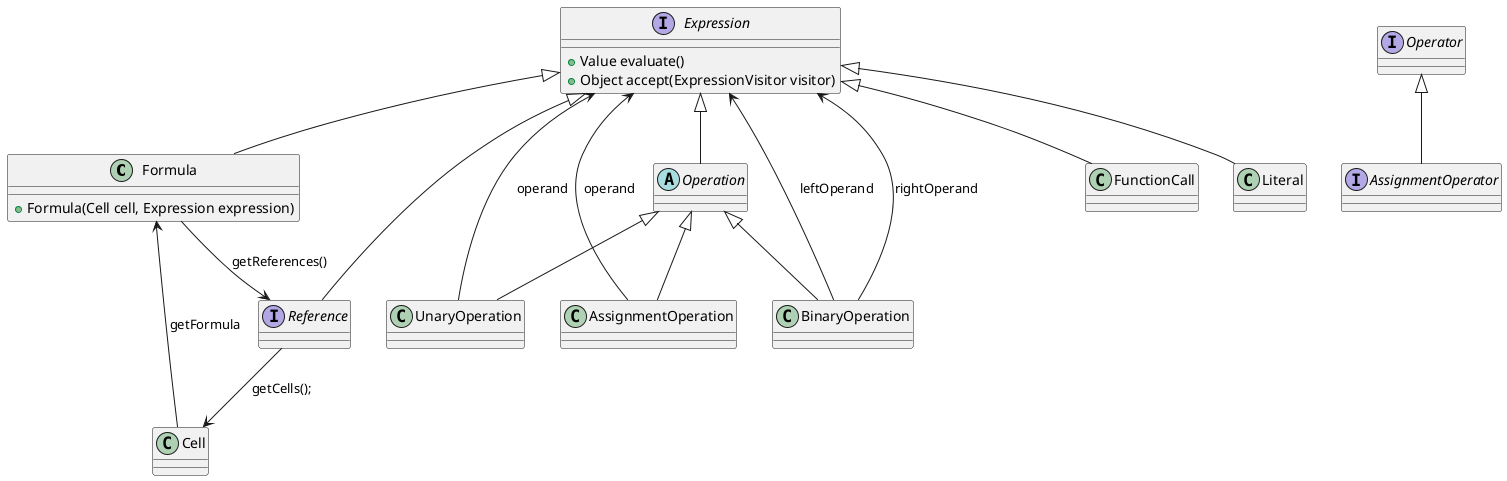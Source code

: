  @startuml doc-files/class_analysis_lang01.1.png
class Formula {
	+Formula(Cell cell, Expression expression)
}
interface Expression {
	+Value evaluate()
	+Object accept(ExpressionVisitor visitor)
}
interface Reference {
}
interface Operator {
}
interface AssignmentOperator {
}
abstract class Operation {
}
class UnaryOperation {
}
class BinaryOperation {
}
class AssignmentOperation {
}
class FunctionCall {
}
class Literal {
}
Expression <|-- Formula
Expression <|-- Reference
Expression <|-- Operation
Expression <|-- FunctionCall
Expression <|-- Literal
Operation <|-- BinaryOperation
Operation <|-- UnaryOperation
Operation <|-- AssignmentOperation
Operator <|-- AssignmentOperator
Formula --> Reference : getReferences()
Reference --> Cell : getCells();
Cell --> Formula : getFormula
BinaryOperation --> Expression : leftOperand
BinaryOperation --> Expression : rightOperand
UnaryOperation --> Expression : operand
AssignmentOperation --> Expression : operand
  @enduml